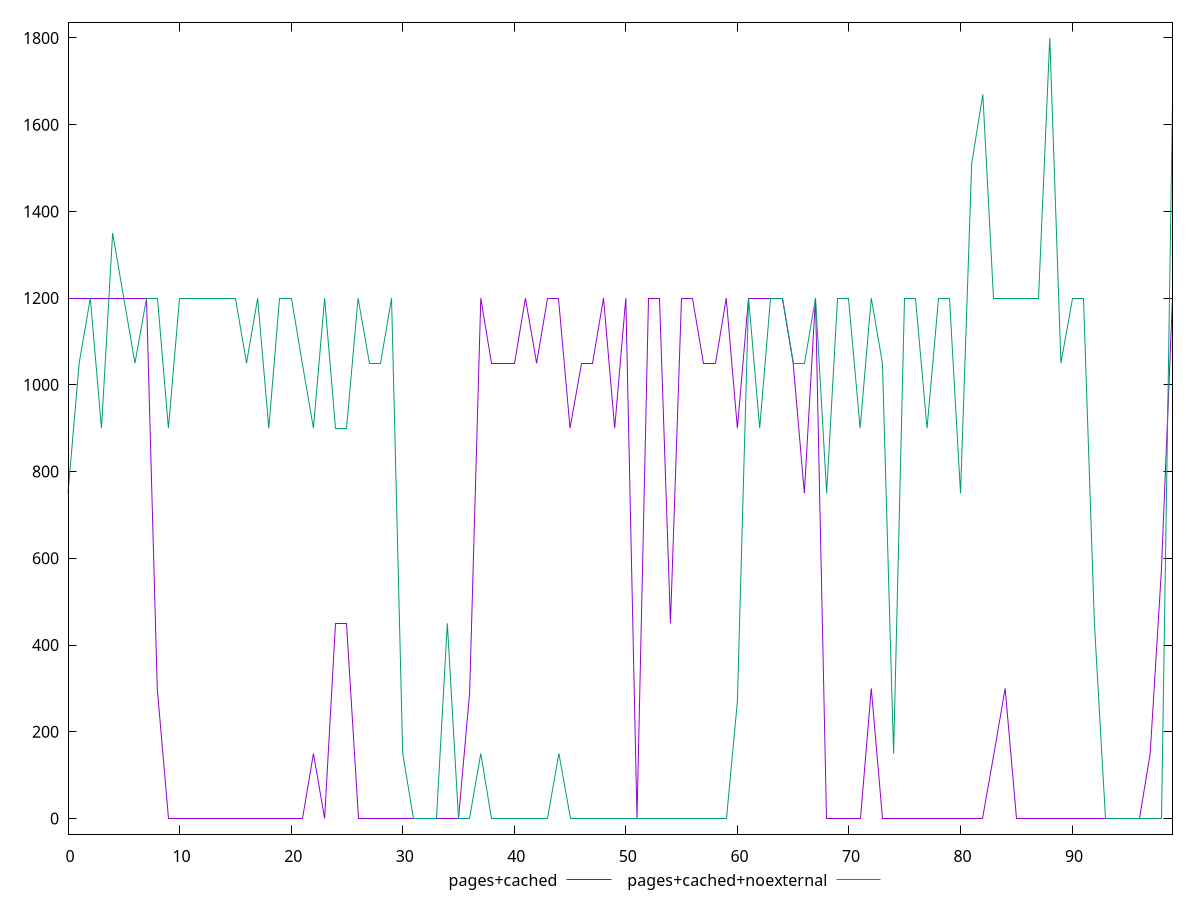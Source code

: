 reset

$pagesCached <<EOF
0 1200
1 1200
2 1200
3 1200
4 1200
5 1200
6 1200
7 1200
8 300
9 0
10 0
11 0
12 0
13 0
14 0
15 0
16 0
17 0
18 0
19 0
20 0
21 0
22 150
23 0
24 450
25 450
26 0
27 0
28 0
29 0
30 0
31 0
32 0
33 0
34 0
35 0
36 290
37 1200
38 1050
39 1050
40 1050
41 1200
42 1050
43 1200
44 1200
45 900
46 1050
47 1050
48 1200
49 900
50 1200
51 0
52 1200
53 1200
54 450
55 1200
56 1200
57 1050
58 1050
59 1200
60 900
61 1200
62 1200
63 1200
64 1200
65 1050
66 750
67 1200
68 0
69 0
70 0
71 0
72 300
73 0
74 0
75 0
76 0
77 0
78 0
79 0
80 0
81 0
82 0
83 150
84 300
85 0
86 0
87 0
88 0
89 0
90 0
91 0
92 0
93 0
94 0
95 0
96 0
97 150
98 570
99 1200
EOF

$pagesCachedNoexternal <<EOF
0 750
1 1050
2 1200
3 900
4 1350
5 1200
6 1050
7 1200
8 1200
9 900
10 1200
11 1200
12 1200
13 1200
14 1200
15 1200
16 1050
17 1200
18 900
19 1200
20 1200
21 1050
22 900
23 1200
24 900
25 900
26 1200
27 1050
28 1050
29 1200
30 150
31 0
32 0
33 0
34 450
35 0
36 0
37 150
38 0
39 0
40 0
41 0
42 0
43 0
44 150
45 0
46 0
47 0
48 0
49 0
50 0
51 0
52 0
53 0
54 0
55 0
56 0
57 0
58 0
59 0
60 270
61 1200
62 900
63 1200
64 1200
65 1050
66 1050
67 1200
68 750
69 1200
70 1200
71 900
72 1200
73 1050
74 150
75 1200
76 1200
77 900
78 1200
79 1200
80 750
81 1510
82 1670
83 1200
84 1200
85 1200
86 1200
87 1200
88 1800
89 1050
90 1200
91 1200
92 450
93 0
94 0
95 0
96 0
97 0
98 0
99 1650
EOF

set key outside below
set xrange [0:99]
set yrange [-36:1836]
set trange [-36:1836]
set terminal svg size 640, 520 enhanced background rgb 'white'
set output "reprap/offscreen-images/comparison/line/1_vs_2.svg"

plot $pagesCached title "pages+cached" with line, \
     $pagesCachedNoexternal title "pages+cached+noexternal" with line

reset
